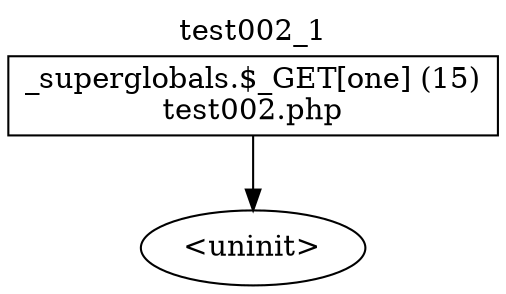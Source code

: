 digraph cfg {
  label="test002_1";
  labelloc=t;
  n1 [shape=box, label="_superglobals.$_GET[one] (15)\ntest002.php"];
  n2 [shape=ellipse, label="<uninit>"];
  n1 -> n2;
}
